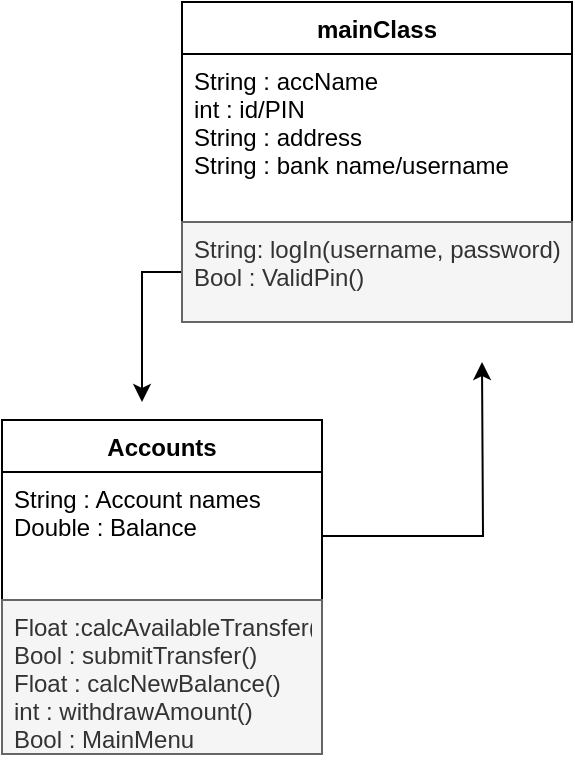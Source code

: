 <mxfile version="10.5.4" type="google"><diagram id="NchNGN2KZth1fWpZYYrR" name="Page-1"><mxGraphModel dx="918" dy="604" grid="1" gridSize="10" guides="1" tooltips="1" connect="1" arrows="1" fold="1" page="1" pageScale="1" pageWidth="827" pageHeight="1169" math="0" shadow="0"><root><mxCell id="0"/><mxCell id="1" parent="0"/><mxCell id="zTxEeKGzqplKXg9qLamb-9" value="mainClass" style="swimlane;fontStyle=1;align=center;verticalAlign=top;childLayout=stackLayout;horizontal=1;startSize=26;horizontalStack=0;resizeParent=1;resizeParentMax=0;resizeLast=0;collapsible=1;marginBottom=0;" parent="1" vertex="1"><mxGeometry x="120" y="20" width="195" height="110" as="geometry"/></mxCell><mxCell id="zTxEeKGzqplKXg9qLamb-10" value="String : accName &#10;int : id/PIN &#10;String : address&#10;String : bank name/username  &#10;&#10;" style="text;strokeColor=none;fillColor=none;align=left;verticalAlign=top;spacingLeft=4;spacingRight=4;overflow=hidden;rotatable=0;points=[[0,0.5],[1,0.5]];portConstraint=eastwest;" parent="zTxEeKGzqplKXg9qLamb-9" vertex="1"><mxGeometry y="26" width="195" height="84" as="geometry"/></mxCell><mxCell id="lDHRNRSLt0_Py2gAhK28-1" style="edgeStyle=orthogonalEdgeStyle;rounded=0;orthogonalLoop=1;jettySize=auto;html=1;" edge="1" parent="1" source="zTxEeKGzqplKXg9qLamb-12"><mxGeometry relative="1" as="geometry"><mxPoint x="100" y="220" as="targetPoint"/></mxGeometry></mxCell><mxCell id="zTxEeKGzqplKXg9qLamb-12" value="String: logIn(username, password)&#10;Bool : ValidPin()&#10;  &#10; &#10;&#10;" style="text;align=left;verticalAlign=top;spacingLeft=4;spacingRight=4;overflow=hidden;rotatable=0;points=[[0,0.5],[1,0.5]];portConstraint=eastwest;fillColor=#f5f5f5;strokeColor=#666666;fontColor=#333333;" parent="1" vertex="1"><mxGeometry x="120" y="130" width="195" height="50" as="geometry"/></mxCell><mxCell id="zTxEeKGzqplKXg9qLamb-13" value="Accounts" style="swimlane;fontStyle=1;align=center;verticalAlign=top;childLayout=stackLayout;horizontal=1;startSize=26;horizontalStack=0;resizeParent=1;resizeParentMax=0;resizeLast=0;collapsible=1;marginBottom=0;" parent="1" vertex="1"><mxGeometry x="30" y="229" width="160" height="90" as="geometry"/></mxCell><mxCell id="zTxEeKGzqplKXg9qLamb-16" value="Float :calcAvailableTransfer() &#10;Bool : submitTransfer()&#10;Float : calcNewBalance() &#10;int : withdrawAmount()&#10;Bool : MainMenu&#10;&#10;" style="text;strokeColor=#666666;fillColor=#f5f5f5;align=left;verticalAlign=top;spacingLeft=4;spacingRight=4;overflow=hidden;rotatable=0;points=[[0,0.5],[1,0.5]];portConstraint=eastwest;fontColor=#333333;" parent="1" vertex="1"><mxGeometry x="30" y="319" width="160" height="77" as="geometry"/></mxCell><mxCell id="lDHRNRSLt0_Py2gAhK28-3" value="" style="edgeStyle=orthogonalEdgeStyle;rounded=0;orthogonalLoop=1;jettySize=auto;html=1;" edge="1" parent="1" source="zTxEeKGzqplKXg9qLamb-14"><mxGeometry relative="1" as="geometry"><mxPoint x="270" y="200" as="targetPoint"/></mxGeometry></mxCell><mxCell id="zTxEeKGzqplKXg9qLamb-14" value="String : Account names &#10;Double : Balance &#10;" style="text;strokeColor=none;fillColor=none;align=left;verticalAlign=top;spacingLeft=4;spacingRight=4;overflow=hidden;rotatable=0;points=[[0,0.5],[1,0.5]];portConstraint=eastwest;" parent="1" vertex="1"><mxGeometry x="30" y="255" width="160" height="64" as="geometry"/></mxCell></root></mxGraphModel></diagram></mxfile>